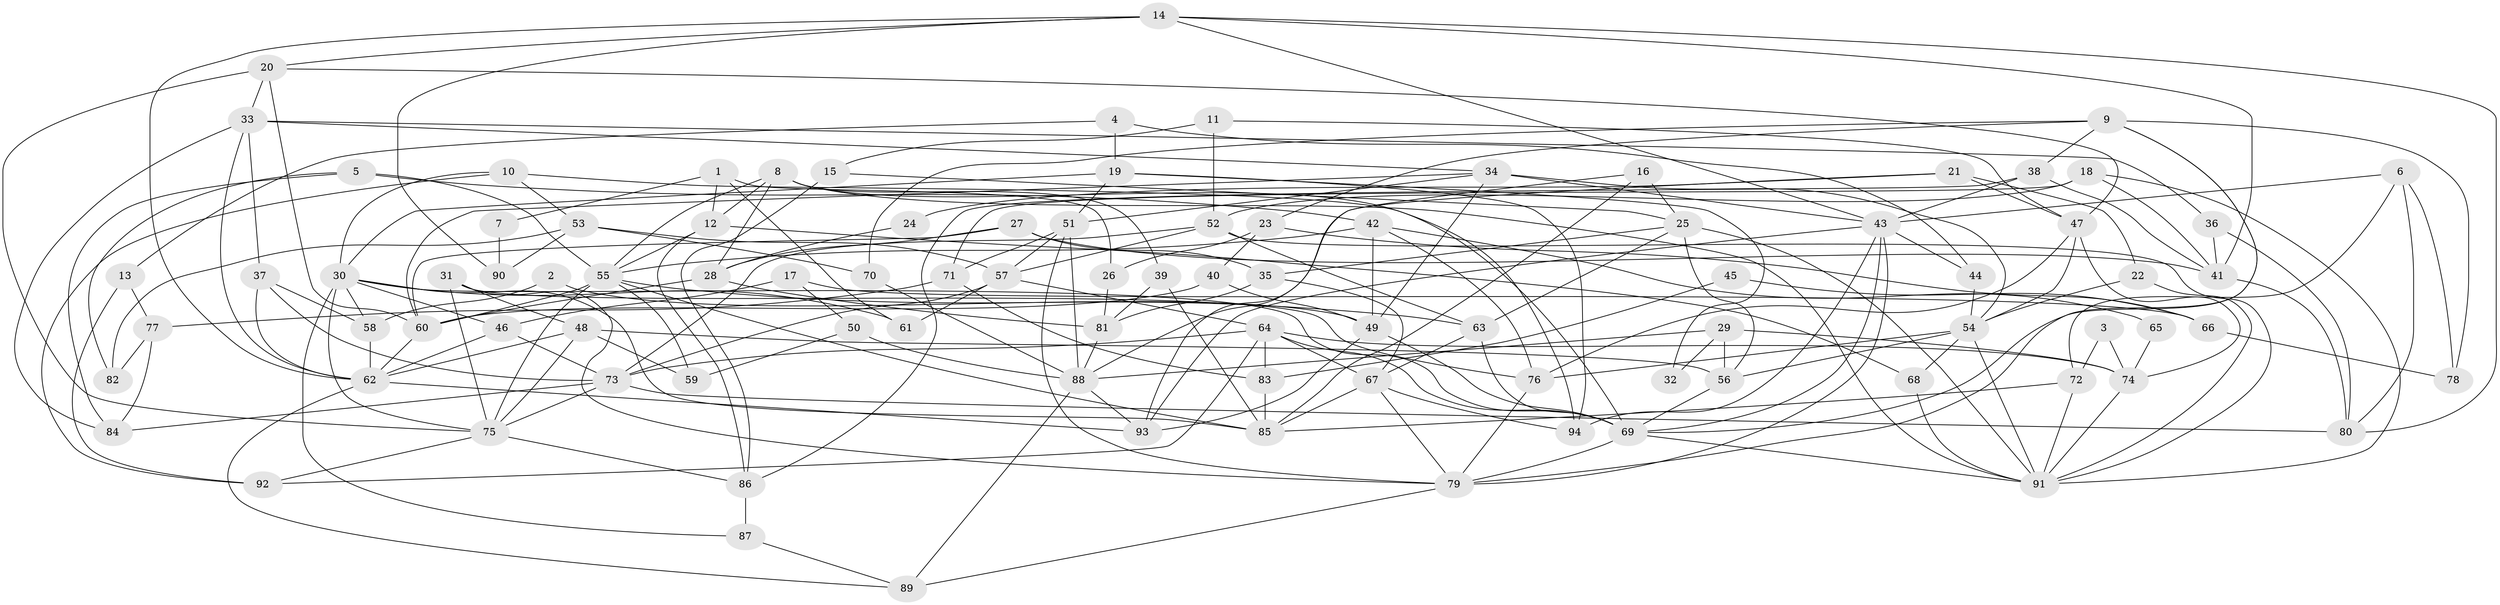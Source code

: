 // original degree distribution, {4: 0.22556390977443608, 2: 0.15789473684210525, 3: 0.2706766917293233, 6: 0.09774436090225563, 5: 0.19548872180451127, 7: 0.022556390977443608, 9: 0.007518796992481203, 8: 0.022556390977443608}
// Generated by graph-tools (version 1.1) at 2025/37/03/04/25 23:37:11]
// undirected, 94 vertices, 222 edges
graph export_dot {
  node [color=gray90,style=filled];
  1;
  2;
  3;
  4;
  5;
  6;
  7;
  8;
  9;
  10;
  11;
  12;
  13;
  14;
  15;
  16;
  17;
  18;
  19;
  20;
  21;
  22;
  23;
  24;
  25;
  26;
  27;
  28;
  29;
  30;
  31;
  32;
  33;
  34;
  35;
  36;
  37;
  38;
  39;
  40;
  41;
  42;
  43;
  44;
  45;
  46;
  47;
  48;
  49;
  50;
  51;
  52;
  53;
  54;
  55;
  56;
  57;
  58;
  59;
  60;
  61;
  62;
  63;
  64;
  65;
  66;
  67;
  68;
  69;
  70;
  71;
  72;
  73;
  74;
  75;
  76;
  77;
  78;
  79;
  80;
  81;
  82;
  83;
  84;
  85;
  86;
  87;
  88;
  89;
  90;
  91;
  92;
  93;
  94;
  1 -- 7 [weight=1.0];
  1 -- 12 [weight=1.0];
  1 -- 26 [weight=1.0];
  1 -- 61 [weight=1.0];
  2 -- 49 [weight=1.0];
  2 -- 58 [weight=1.0];
  3 -- 72 [weight=1.0];
  3 -- 74 [weight=1.0];
  4 -- 13 [weight=1.0];
  4 -- 19 [weight=1.0];
  4 -- 44 [weight=1.0];
  5 -- 42 [weight=1.0];
  5 -- 55 [weight=1.0];
  5 -- 82 [weight=1.0];
  5 -- 84 [weight=1.0];
  6 -- 43 [weight=1.0];
  6 -- 72 [weight=1.0];
  6 -- 78 [weight=1.0];
  6 -- 80 [weight=1.0];
  7 -- 90 [weight=1.0];
  8 -- 12 [weight=1.0];
  8 -- 28 [weight=1.0];
  8 -- 39 [weight=1.0];
  8 -- 55 [weight=1.0];
  8 -- 91 [weight=1.0];
  8 -- 94 [weight=1.0];
  9 -- 23 [weight=1.0];
  9 -- 38 [weight=1.0];
  9 -- 69 [weight=1.0];
  9 -- 70 [weight=1.0];
  9 -- 78 [weight=1.0];
  9 -- 79 [weight=1.0];
  10 -- 30 [weight=1.0];
  10 -- 53 [weight=1.0];
  10 -- 69 [weight=1.0];
  10 -- 92 [weight=1.0];
  11 -- 15 [weight=1.0];
  11 -- 47 [weight=1.0];
  11 -- 52 [weight=1.0];
  12 -- 55 [weight=1.0];
  12 -- 68 [weight=1.0];
  12 -- 86 [weight=1.0];
  13 -- 77 [weight=1.0];
  13 -- 92 [weight=1.0];
  14 -- 20 [weight=1.0];
  14 -- 41 [weight=1.0];
  14 -- 43 [weight=1.0];
  14 -- 62 [weight=1.0];
  14 -- 80 [weight=1.0];
  14 -- 90 [weight=1.0];
  15 -- 25 [weight=1.0];
  15 -- 86 [weight=1.0];
  16 -- 25 [weight=1.0];
  16 -- 85 [weight=1.0];
  16 -- 93 [weight=1.0];
  17 -- 46 [weight=1.0];
  17 -- 50 [weight=1.0];
  17 -- 66 [weight=1.0];
  18 -- 41 [weight=1.0];
  18 -- 52 [weight=1.0];
  18 -- 71 [weight=1.0];
  18 -- 91 [weight=1.0];
  19 -- 30 [weight=1.0];
  19 -- 32 [weight=1.0];
  19 -- 51 [weight=1.0];
  19 -- 94 [weight=1.0];
  20 -- 33 [weight=2.0];
  20 -- 47 [weight=1.0];
  20 -- 60 [weight=1.0];
  20 -- 75 [weight=1.0];
  21 -- 22 [weight=1.0];
  21 -- 24 [weight=1.0];
  21 -- 47 [weight=1.0];
  21 -- 88 [weight=1.0];
  22 -- 54 [weight=1.0];
  22 -- 91 [weight=1.0];
  23 -- 26 [weight=1.0];
  23 -- 40 [weight=1.0];
  23 -- 66 [weight=1.0];
  24 -- 28 [weight=1.0];
  25 -- 35 [weight=1.0];
  25 -- 56 [weight=1.0];
  25 -- 63 [weight=1.0];
  25 -- 91 [weight=1.0];
  26 -- 81 [weight=1.0];
  27 -- 28 [weight=1.0];
  27 -- 35 [weight=1.0];
  27 -- 41 [weight=1.0];
  27 -- 60 [weight=1.0];
  28 -- 60 [weight=1.0];
  28 -- 81 [weight=1.0];
  29 -- 32 [weight=1.0];
  29 -- 56 [weight=1.0];
  29 -- 74 [weight=1.0];
  29 -- 88 [weight=1.0];
  30 -- 46 [weight=1.0];
  30 -- 58 [weight=1.0];
  30 -- 61 [weight=1.0];
  30 -- 69 [weight=1.0];
  30 -- 75 [weight=1.0];
  30 -- 85 [weight=1.0];
  30 -- 87 [weight=1.0];
  31 -- 48 [weight=1.0];
  31 -- 75 [weight=1.0];
  31 -- 76 [weight=1.0];
  31 -- 79 [weight=1.0];
  33 -- 34 [weight=1.0];
  33 -- 36 [weight=1.0];
  33 -- 37 [weight=1.0];
  33 -- 62 [weight=1.0];
  33 -- 84 [weight=1.0];
  34 -- 43 [weight=1.0];
  34 -- 49 [weight=1.0];
  34 -- 51 [weight=1.0];
  34 -- 54 [weight=1.0];
  34 -- 60 [weight=1.0];
  35 -- 67 [weight=1.0];
  35 -- 81 [weight=1.0];
  36 -- 41 [weight=1.0];
  36 -- 80 [weight=1.0];
  37 -- 58 [weight=1.0];
  37 -- 62 [weight=1.0];
  37 -- 73 [weight=1.0];
  38 -- 41 [weight=2.0];
  38 -- 43 [weight=1.0];
  38 -- 86 [weight=1.0];
  39 -- 81 [weight=1.0];
  39 -- 85 [weight=1.0];
  40 -- 49 [weight=1.0];
  40 -- 60 [weight=1.0];
  41 -- 80 [weight=1.0];
  42 -- 49 [weight=1.0];
  42 -- 55 [weight=1.0];
  42 -- 65 [weight=1.0];
  42 -- 76 [weight=1.0];
  43 -- 44 [weight=1.0];
  43 -- 69 [weight=1.0];
  43 -- 79 [weight=1.0];
  43 -- 93 [weight=1.0];
  43 -- 94 [weight=1.0];
  44 -- 54 [weight=1.0];
  45 -- 66 [weight=1.0];
  45 -- 83 [weight=1.0];
  46 -- 62 [weight=1.0];
  46 -- 73 [weight=1.0];
  47 -- 54 [weight=1.0];
  47 -- 74 [weight=1.0];
  47 -- 76 [weight=1.0];
  48 -- 56 [weight=1.0];
  48 -- 59 [weight=1.0];
  48 -- 62 [weight=1.0];
  48 -- 75 [weight=1.0];
  49 -- 69 [weight=1.0];
  49 -- 93 [weight=1.0];
  50 -- 59 [weight=1.0];
  50 -- 88 [weight=1.0];
  51 -- 57 [weight=1.0];
  51 -- 71 [weight=1.0];
  51 -- 79 [weight=1.0];
  51 -- 88 [weight=1.0];
  52 -- 57 [weight=1.0];
  52 -- 63 [weight=1.0];
  52 -- 73 [weight=1.0];
  52 -- 91 [weight=1.0];
  53 -- 57 [weight=1.0];
  53 -- 70 [weight=1.0];
  53 -- 82 [weight=1.0];
  53 -- 90 [weight=1.0];
  54 -- 56 [weight=1.0];
  54 -- 68 [weight=1.0];
  54 -- 76 [weight=1.0];
  54 -- 91 [weight=1.0];
  55 -- 59 [weight=1.0];
  55 -- 60 [weight=1.0];
  55 -- 63 [weight=1.0];
  55 -- 75 [weight=1.0];
  55 -- 85 [weight=1.0];
  56 -- 69 [weight=1.0];
  57 -- 61 [weight=1.0];
  57 -- 64 [weight=1.0];
  57 -- 73 [weight=1.0];
  58 -- 62 [weight=1.0];
  60 -- 62 [weight=1.0];
  62 -- 89 [weight=1.0];
  62 -- 93 [weight=1.0];
  63 -- 67 [weight=1.0];
  63 -- 69 [weight=1.0];
  64 -- 67 [weight=1.0];
  64 -- 69 [weight=1.0];
  64 -- 73 [weight=1.0];
  64 -- 74 [weight=1.0];
  64 -- 83 [weight=1.0];
  64 -- 92 [weight=1.0];
  65 -- 74 [weight=1.0];
  66 -- 78 [weight=1.0];
  67 -- 79 [weight=1.0];
  67 -- 85 [weight=1.0];
  67 -- 94 [weight=1.0];
  68 -- 91 [weight=1.0];
  69 -- 79 [weight=1.0];
  69 -- 91 [weight=1.0];
  70 -- 88 [weight=1.0];
  71 -- 77 [weight=1.0];
  71 -- 83 [weight=1.0];
  72 -- 85 [weight=1.0];
  72 -- 91 [weight=1.0];
  73 -- 75 [weight=1.0];
  73 -- 80 [weight=1.0];
  73 -- 84 [weight=1.0];
  74 -- 91 [weight=1.0];
  75 -- 86 [weight=1.0];
  75 -- 92 [weight=1.0];
  76 -- 79 [weight=1.0];
  77 -- 82 [weight=1.0];
  77 -- 84 [weight=1.0];
  79 -- 89 [weight=1.0];
  81 -- 88 [weight=1.0];
  83 -- 85 [weight=1.0];
  86 -- 87 [weight=1.0];
  87 -- 89 [weight=1.0];
  88 -- 89 [weight=1.0];
  88 -- 93 [weight=1.0];
}
